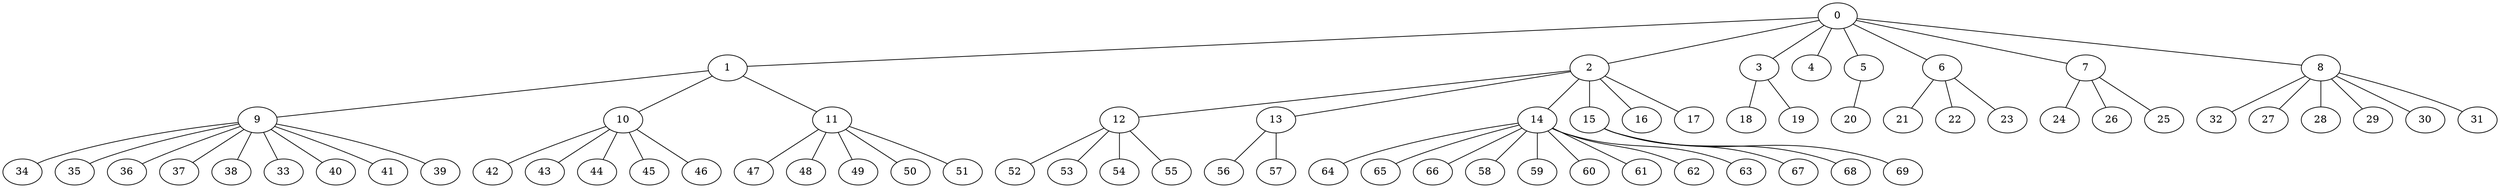 
graph graphname {
    0 -- 1
0 -- 2
0 -- 3
0 -- 4
0 -- 5
0 -- 6
0 -- 7
0 -- 8
1 -- 9
1 -- 10
1 -- 11
2 -- 12
2 -- 13
2 -- 14
2 -- 15
2 -- 16
2 -- 17
3 -- 18
3 -- 19
5 -- 20
6 -- 21
6 -- 22
6 -- 23
7 -- 24
7 -- 26
7 -- 25
8 -- 32
8 -- 27
8 -- 28
8 -- 29
8 -- 30
8 -- 31
9 -- 34
9 -- 35
9 -- 36
9 -- 37
9 -- 38
9 -- 33
9 -- 40
9 -- 41
9 -- 39
10 -- 42
10 -- 43
10 -- 44
10 -- 45
10 -- 46
11 -- 47
11 -- 48
11 -- 49
11 -- 50
11 -- 51
12 -- 52
12 -- 53
12 -- 54
12 -- 55
13 -- 56
13 -- 57
14 -- 64
14 -- 65
14 -- 66
14 -- 58
14 -- 59
14 -- 60
14 -- 61
14 -- 62
14 -- 63
15 -- 67
15 -- 68
15 -- 69

}
